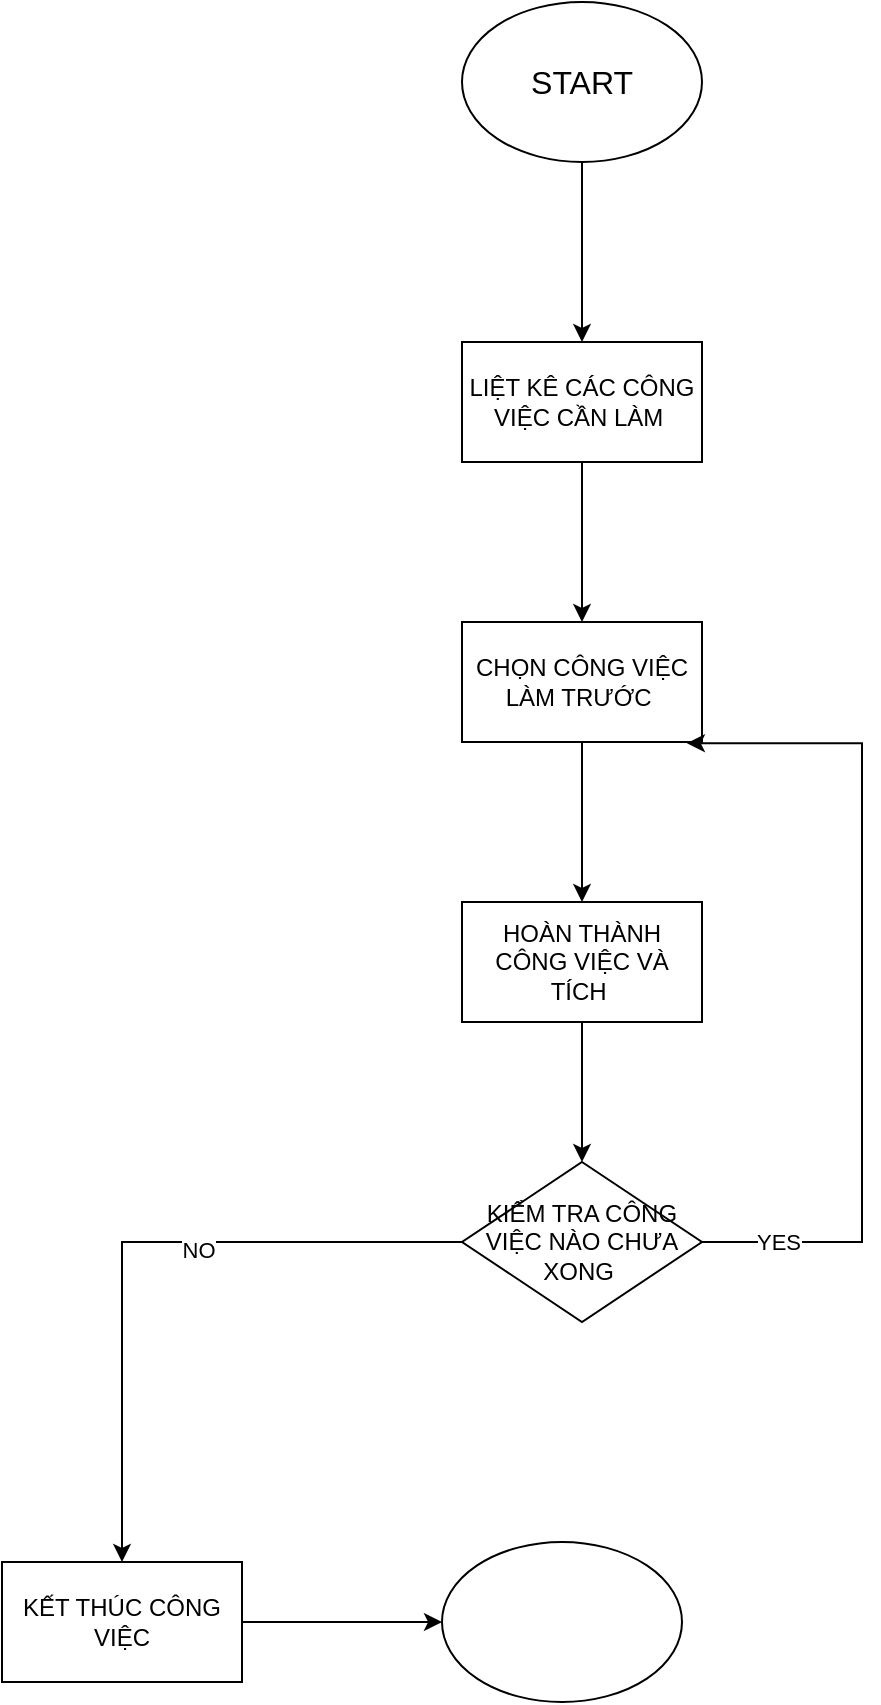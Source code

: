 <mxfile version="28.1.2">
  <diagram name="Page-1" id="1KIgRtRf9lO7ZxM4lM0z">
    <mxGraphModel dx="1028" dy="595" grid="1" gridSize="10" guides="1" tooltips="1" connect="1" arrows="1" fold="1" page="1" pageScale="1" pageWidth="850" pageHeight="1100" math="0" shadow="0">
      <root>
        <mxCell id="0" />
        <mxCell id="1" parent="0" />
        <mxCell id="qQh2b3t-x9nsXLZie6UN-3" value="" style="edgeStyle=orthogonalEdgeStyle;rounded=0;orthogonalLoop=1;jettySize=auto;html=1;" edge="1" parent="1" source="qQh2b3t-x9nsXLZie6UN-1" target="qQh2b3t-x9nsXLZie6UN-2">
          <mxGeometry relative="1" as="geometry" />
        </mxCell>
        <mxCell id="qQh2b3t-x9nsXLZie6UN-1" value="&lt;font size=&quot;3&quot;&gt;START&lt;/font&gt;" style="ellipse;whiteSpace=wrap;html=1;" vertex="1" parent="1">
          <mxGeometry x="350" y="10" width="120" height="80" as="geometry" />
        </mxCell>
        <mxCell id="qQh2b3t-x9nsXLZie6UN-5" value="" style="edgeStyle=orthogonalEdgeStyle;rounded=0;orthogonalLoop=1;jettySize=auto;html=1;" edge="1" parent="1" source="qQh2b3t-x9nsXLZie6UN-2" target="qQh2b3t-x9nsXLZie6UN-4">
          <mxGeometry relative="1" as="geometry" />
        </mxCell>
        <mxCell id="qQh2b3t-x9nsXLZie6UN-2" value="LIỆT KÊ CÁC CÔNG VIỆC CẦN LÀM&amp;nbsp;" style="whiteSpace=wrap;html=1;" vertex="1" parent="1">
          <mxGeometry x="350" y="180" width="120" height="60" as="geometry" />
        </mxCell>
        <mxCell id="qQh2b3t-x9nsXLZie6UN-7" value="" style="edgeStyle=orthogonalEdgeStyle;rounded=0;orthogonalLoop=1;jettySize=auto;html=1;" edge="1" parent="1" source="qQh2b3t-x9nsXLZie6UN-4" target="qQh2b3t-x9nsXLZie6UN-6">
          <mxGeometry relative="1" as="geometry" />
        </mxCell>
        <mxCell id="qQh2b3t-x9nsXLZie6UN-4" value="CHỌN CÔNG VIỆC LÀM TRƯỚC&amp;nbsp;" style="whiteSpace=wrap;html=1;" vertex="1" parent="1">
          <mxGeometry x="350" y="320" width="120" height="60" as="geometry" />
        </mxCell>
        <mxCell id="qQh2b3t-x9nsXLZie6UN-9" value="" style="edgeStyle=orthogonalEdgeStyle;rounded=0;orthogonalLoop=1;jettySize=auto;html=1;" edge="1" parent="1" source="qQh2b3t-x9nsXLZie6UN-6" target="qQh2b3t-x9nsXLZie6UN-8">
          <mxGeometry relative="1" as="geometry" />
        </mxCell>
        <mxCell id="qQh2b3t-x9nsXLZie6UN-6" value="HOÀN THÀNH CÔNG VIỆC VÀ TÍCH&amp;nbsp;" style="whiteSpace=wrap;html=1;" vertex="1" parent="1">
          <mxGeometry x="350" y="460" width="120" height="60" as="geometry" />
        </mxCell>
        <mxCell id="qQh2b3t-x9nsXLZie6UN-12" style="edgeStyle=orthogonalEdgeStyle;rounded=0;orthogonalLoop=1;jettySize=auto;html=1;" edge="1" parent="1" source="qQh2b3t-x9nsXLZie6UN-8" target="qQh2b3t-x9nsXLZie6UN-14">
          <mxGeometry relative="1" as="geometry">
            <mxPoint x="210" y="760" as="targetPoint" />
          </mxGeometry>
        </mxCell>
        <mxCell id="qQh2b3t-x9nsXLZie6UN-13" value="NO" style="edgeLabel;html=1;align=center;verticalAlign=middle;resizable=0;points=[];" vertex="1" connectable="0" parent="qQh2b3t-x9nsXLZie6UN-12">
          <mxGeometry x="-0.195" y="4" relative="1" as="geometry">
            <mxPoint x="1" as="offset" />
          </mxGeometry>
        </mxCell>
        <mxCell id="qQh2b3t-x9nsXLZie6UN-8" value="KIỂM TRA CÔNG VIỆC NÀO CHƯA XONG&amp;nbsp;" style="rhombus;whiteSpace=wrap;html=1;" vertex="1" parent="1">
          <mxGeometry x="350" y="590" width="120" height="80" as="geometry" />
        </mxCell>
        <mxCell id="qQh2b3t-x9nsXLZie6UN-10" style="edgeStyle=orthogonalEdgeStyle;rounded=0;orthogonalLoop=1;jettySize=auto;html=1;entryX=0.937;entryY=1.01;entryDx=0;entryDy=0;entryPerimeter=0;" edge="1" parent="1" source="qQh2b3t-x9nsXLZie6UN-8" target="qQh2b3t-x9nsXLZie6UN-4">
          <mxGeometry relative="1" as="geometry">
            <Array as="points">
              <mxPoint x="550" y="630" />
              <mxPoint x="550" y="381" />
            </Array>
          </mxGeometry>
        </mxCell>
        <mxCell id="qQh2b3t-x9nsXLZie6UN-11" value="YES" style="edgeLabel;html=1;align=center;verticalAlign=middle;resizable=0;points=[];" vertex="1" connectable="0" parent="qQh2b3t-x9nsXLZie6UN-10">
          <mxGeometry x="-0.821" relative="1" as="geometry">
            <mxPoint as="offset" />
          </mxGeometry>
        </mxCell>
        <mxCell id="qQh2b3t-x9nsXLZie6UN-15" style="edgeStyle=orthogonalEdgeStyle;rounded=0;orthogonalLoop=1;jettySize=auto;html=1;" edge="1" parent="1" source="qQh2b3t-x9nsXLZie6UN-14" target="qQh2b3t-x9nsXLZie6UN-16">
          <mxGeometry relative="1" as="geometry">
            <mxPoint x="400" y="820" as="targetPoint" />
          </mxGeometry>
        </mxCell>
        <mxCell id="qQh2b3t-x9nsXLZie6UN-14" value="KẾT THÚC CÔNG VIỆC" style="rounded=0;whiteSpace=wrap;html=1;" vertex="1" parent="1">
          <mxGeometry x="120" y="790" width="120" height="60" as="geometry" />
        </mxCell>
        <mxCell id="qQh2b3t-x9nsXLZie6UN-16" value="" style="ellipse;whiteSpace=wrap;html=1;" vertex="1" parent="1">
          <mxGeometry x="340" y="780" width="120" height="80" as="geometry" />
        </mxCell>
      </root>
    </mxGraphModel>
  </diagram>
</mxfile>
